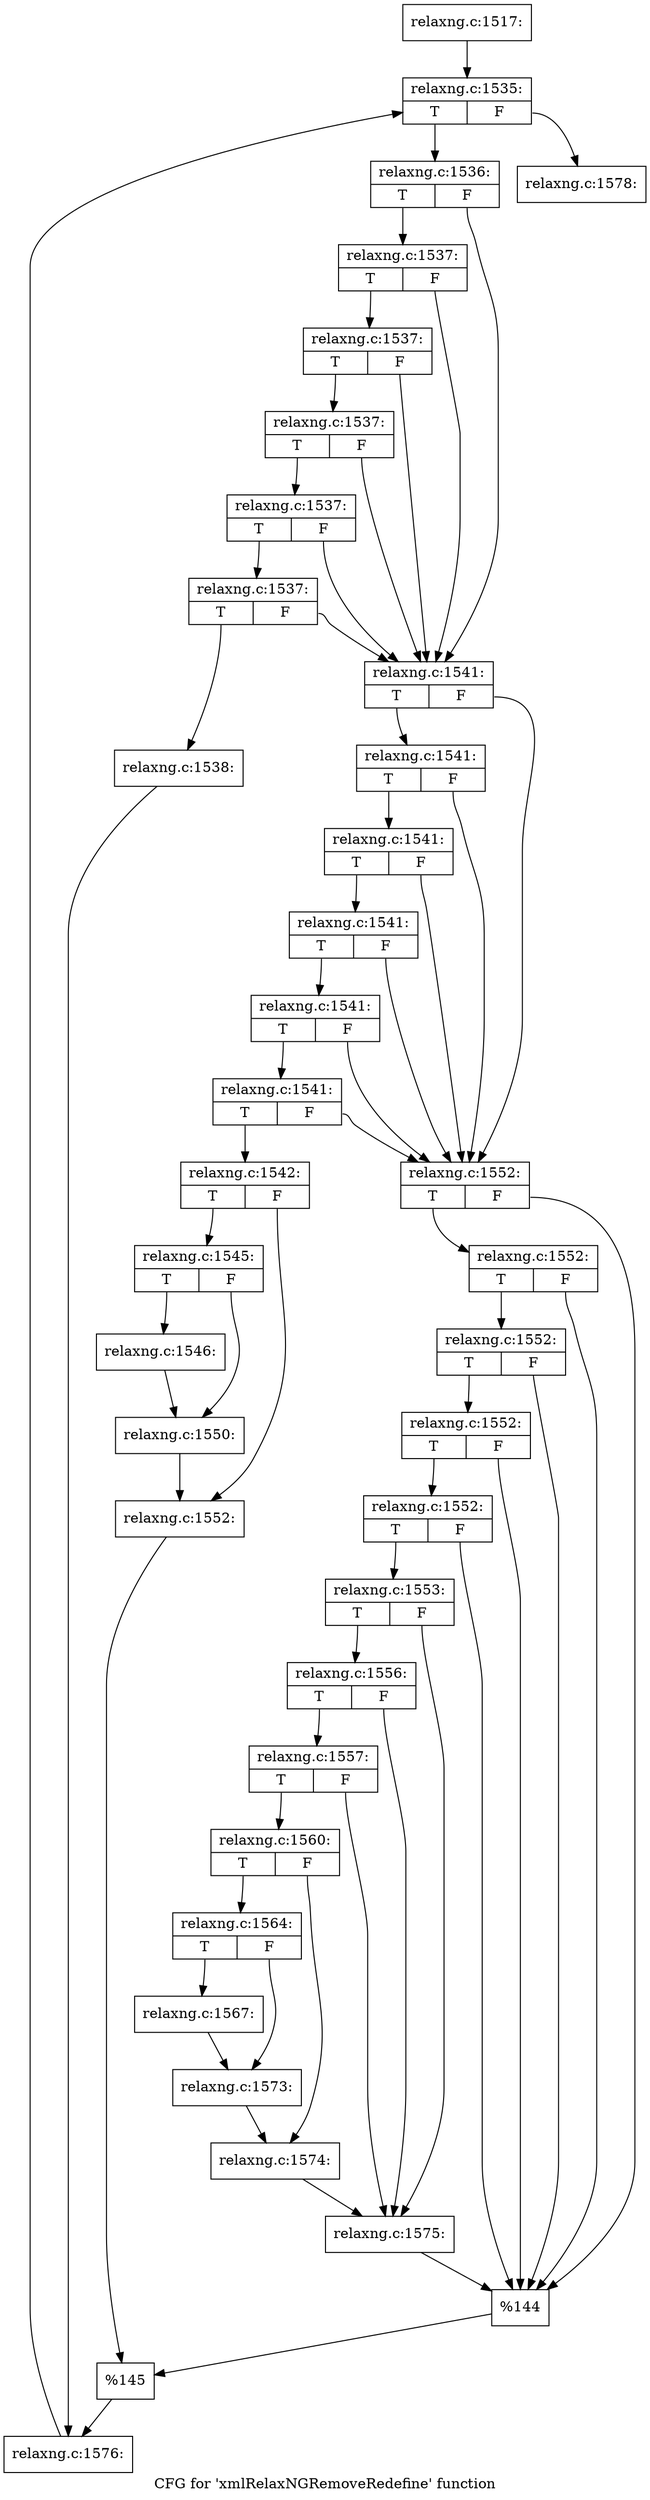digraph "CFG for 'xmlRelaxNGRemoveRedefine' function" {
	label="CFG for 'xmlRelaxNGRemoveRedefine' function";

	Node0x3b4deb0 [shape=record,label="{relaxng.c:1517:}"];
	Node0x3b4deb0 -> Node0x3b4fc90;
	Node0x3b4fc90 [shape=record,label="{relaxng.c:1535:|{<s0>T|<s1>F}}"];
	Node0x3b4fc90:s0 -> Node0x3b50080;
	Node0x3b4fc90:s1 -> Node0x3b4feb0;
	Node0x3b50080 [shape=record,label="{relaxng.c:1536:|{<s0>T|<s1>F}}"];
	Node0x3b50080:s0 -> Node0x3b504f0;
	Node0x3b50080:s1 -> Node0x3b504a0;
	Node0x3b504f0 [shape=record,label="{relaxng.c:1537:|{<s0>T|<s1>F}}"];
	Node0x3b504f0:s0 -> Node0x3b508f0;
	Node0x3b504f0:s1 -> Node0x3b504a0;
	Node0x3b508f0 [shape=record,label="{relaxng.c:1537:|{<s0>T|<s1>F}}"];
	Node0x3b508f0:s0 -> Node0x3b508a0;
	Node0x3b508f0:s1 -> Node0x3b504a0;
	Node0x3b508a0 [shape=record,label="{relaxng.c:1537:|{<s0>T|<s1>F}}"];
	Node0x3b508a0:s0 -> Node0x3b50850;
	Node0x3b508a0:s1 -> Node0x3b504a0;
	Node0x3b50850 [shape=record,label="{relaxng.c:1537:|{<s0>T|<s1>F}}"];
	Node0x3b50850:s0 -> Node0x3b50800;
	Node0x3b50850:s1 -> Node0x3b504a0;
	Node0x3b50800 [shape=record,label="{relaxng.c:1537:|{<s0>T|<s1>F}}"];
	Node0x3b50800:s0 -> Node0x3b50400;
	Node0x3b50800:s1 -> Node0x3b504a0;
	Node0x3b50400 [shape=record,label="{relaxng.c:1538:}"];
	Node0x3b50400 -> Node0x3b50450;
	Node0x3b504a0 [shape=record,label="{relaxng.c:1541:|{<s0>T|<s1>F}}"];
	Node0x3b504a0:s0 -> Node0x3b51d20;
	Node0x3b504a0:s1 -> Node0x3b51cd0;
	Node0x3b51d20 [shape=record,label="{relaxng.c:1541:|{<s0>T|<s1>F}}"];
	Node0x3b51d20:s0 -> Node0x3b52120;
	Node0x3b51d20:s1 -> Node0x3b51cd0;
	Node0x3b52120 [shape=record,label="{relaxng.c:1541:|{<s0>T|<s1>F}}"];
	Node0x3b52120:s0 -> Node0x3b520d0;
	Node0x3b52120:s1 -> Node0x3b51cd0;
	Node0x3b520d0 [shape=record,label="{relaxng.c:1541:|{<s0>T|<s1>F}}"];
	Node0x3b520d0:s0 -> Node0x3b52080;
	Node0x3b520d0:s1 -> Node0x3b51cd0;
	Node0x3b52080 [shape=record,label="{relaxng.c:1541:|{<s0>T|<s1>F}}"];
	Node0x3b52080:s0 -> Node0x3b52030;
	Node0x3b52080:s1 -> Node0x3b51cd0;
	Node0x3b52030 [shape=record,label="{relaxng.c:1541:|{<s0>T|<s1>F}}"];
	Node0x3b52030:s0 -> Node0x3b51c30;
	Node0x3b52030:s1 -> Node0x3b51cd0;
	Node0x3b51c30 [shape=record,label="{relaxng.c:1542:|{<s0>T|<s1>F}}"];
	Node0x3b51c30:s0 -> Node0x3b533e0;
	Node0x3b51c30:s1 -> Node0x3b53430;
	Node0x3b533e0 [shape=record,label="{relaxng.c:1545:|{<s0>T|<s1>F}}"];
	Node0x3b533e0:s0 -> Node0x3b537f0;
	Node0x3b533e0:s1 -> Node0x3b53840;
	Node0x3b537f0 [shape=record,label="{relaxng.c:1546:}"];
	Node0x3b537f0 -> Node0x3b53840;
	Node0x3b53840 [shape=record,label="{relaxng.c:1550:}"];
	Node0x3b53840 -> Node0x3b53430;
	Node0x3b53430 [shape=record,label="{relaxng.c:1552:}"];
	Node0x3b53430 -> Node0x3b51c80;
	Node0x3b51cd0 [shape=record,label="{relaxng.c:1552:|{<s0>T|<s1>F}}"];
	Node0x3b51cd0:s0 -> Node0x3b54630;
	Node0x3b51cd0:s1 -> Node0x3b544c0;
	Node0x3b54630 [shape=record,label="{relaxng.c:1552:|{<s0>T|<s1>F}}"];
	Node0x3b54630:s0 -> Node0x3b545e0;
	Node0x3b54630:s1 -> Node0x3b544c0;
	Node0x3b545e0 [shape=record,label="{relaxng.c:1552:|{<s0>T|<s1>F}}"];
	Node0x3b545e0:s0 -> Node0x3b54590;
	Node0x3b545e0:s1 -> Node0x3b544c0;
	Node0x3b54590 [shape=record,label="{relaxng.c:1552:|{<s0>T|<s1>F}}"];
	Node0x3b54590:s0 -> Node0x3b54510;
	Node0x3b54590:s1 -> Node0x3b544c0;
	Node0x3b54510 [shape=record,label="{relaxng.c:1552:|{<s0>T|<s1>F}}"];
	Node0x3b54510:s0 -> Node0x3b54470;
	Node0x3b54510:s1 -> Node0x3b544c0;
	Node0x3b54470 [shape=record,label="{relaxng.c:1553:|{<s0>T|<s1>F}}"];
	Node0x3b54470:s0 -> Node0x3c101b0;
	Node0x3b54470:s1 -> Node0x3c100e0;
	Node0x3c101b0 [shape=record,label="{relaxng.c:1556:|{<s0>T|<s1>F}}"];
	Node0x3c101b0:s0 -> Node0x3c10130;
	Node0x3c101b0:s1 -> Node0x3c100e0;
	Node0x3c10130 [shape=record,label="{relaxng.c:1557:|{<s0>T|<s1>F}}"];
	Node0x3c10130:s0 -> Node0x3c10090;
	Node0x3c10130:s1 -> Node0x3c100e0;
	Node0x3c10090 [shape=record,label="{relaxng.c:1560:|{<s0>T|<s1>F}}"];
	Node0x3c10090:s0 -> Node0x3c10d30;
	Node0x3c10090:s1 -> Node0x3c10d80;
	Node0x3c10d30 [shape=record,label="{relaxng.c:1564:|{<s0>T|<s1>F}}"];
	Node0x3c10d30:s0 -> Node0x3c114e0;
	Node0x3c10d30:s1 -> Node0x3c11530;
	Node0x3c114e0 [shape=record,label="{relaxng.c:1567:}"];
	Node0x3c114e0 -> Node0x3c11530;
	Node0x3c11530 [shape=record,label="{relaxng.c:1573:}"];
	Node0x3c11530 -> Node0x3c10d80;
	Node0x3c10d80 [shape=record,label="{relaxng.c:1574:}"];
	Node0x3c10d80 -> Node0x3c100e0;
	Node0x3c100e0 [shape=record,label="{relaxng.c:1575:}"];
	Node0x3c100e0 -> Node0x3b544c0;
	Node0x3b544c0 [shape=record,label="{%144}"];
	Node0x3b544c0 -> Node0x3b51c80;
	Node0x3b51c80 [shape=record,label="{%145}"];
	Node0x3b51c80 -> Node0x3b50450;
	Node0x3b50450 [shape=record,label="{relaxng.c:1576:}"];
	Node0x3b50450 -> Node0x3b4fc90;
	Node0x3b4feb0 [shape=record,label="{relaxng.c:1578:}"];
}
